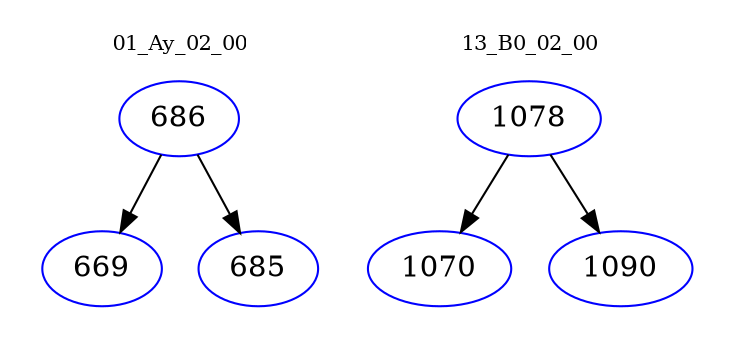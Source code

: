 digraph{
subgraph cluster_0 {
color = white
label = "01_Ay_02_00";
fontsize=10;
T0_686 [label="686", color="blue"]
T0_686 -> T0_669 [color="black"]
T0_669 [label="669", color="blue"]
T0_686 -> T0_685 [color="black"]
T0_685 [label="685", color="blue"]
}
subgraph cluster_1 {
color = white
label = "13_B0_02_00";
fontsize=10;
T1_1078 [label="1078", color="blue"]
T1_1078 -> T1_1070 [color="black"]
T1_1070 [label="1070", color="blue"]
T1_1078 -> T1_1090 [color="black"]
T1_1090 [label="1090", color="blue"]
}
}
